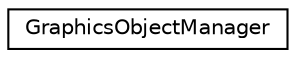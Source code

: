 digraph "Graphical Class Hierarchy"
{
 // LATEX_PDF_SIZE
  edge [fontname="Helvetica",fontsize="10",labelfontname="Helvetica",labelfontsize="10"];
  node [fontname="Helvetica",fontsize="10",shape=record];
  rankdir="LR";
  Node0 [label="GraphicsObjectManager",height=0.2,width=0.4,color="black", fillcolor="white", style="filled",URL="$classGraphicsObjectManager.html",tooltip="Graphics object manager manages different types of objects that have memory and can be drawn."];
}
